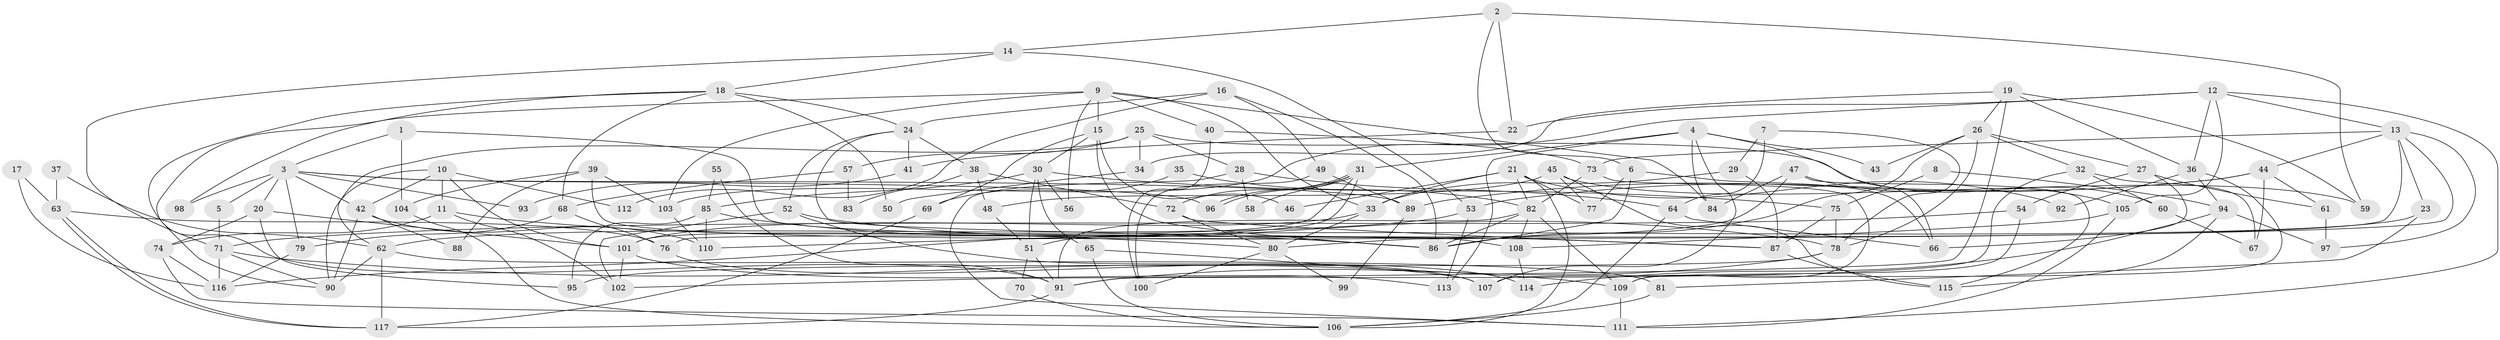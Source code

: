 // coarse degree distribution, {10: 0.025, 4: 0.2125, 6: 0.0875, 2: 0.1375, 7: 0.1, 5: 0.125, 9: 0.0625, 8: 0.0375, 3: 0.2, 11: 0.0125}
// Generated by graph-tools (version 1.1) at 2025/52/02/27/25 19:52:07]
// undirected, 117 vertices, 234 edges
graph export_dot {
graph [start="1"]
  node [color=gray90,style=filled];
  1;
  2;
  3;
  4;
  5;
  6;
  7;
  8;
  9;
  10;
  11;
  12;
  13;
  14;
  15;
  16;
  17;
  18;
  19;
  20;
  21;
  22;
  23;
  24;
  25;
  26;
  27;
  28;
  29;
  30;
  31;
  32;
  33;
  34;
  35;
  36;
  37;
  38;
  39;
  40;
  41;
  42;
  43;
  44;
  45;
  46;
  47;
  48;
  49;
  50;
  51;
  52;
  53;
  54;
  55;
  56;
  57;
  58;
  59;
  60;
  61;
  62;
  63;
  64;
  65;
  66;
  67;
  68;
  69;
  70;
  71;
  72;
  73;
  74;
  75;
  76;
  77;
  78;
  79;
  80;
  81;
  82;
  83;
  84;
  85;
  86;
  87;
  88;
  89;
  90;
  91;
  92;
  93;
  94;
  95;
  96;
  97;
  98;
  99;
  100;
  101;
  102;
  103;
  104;
  105;
  106;
  107;
  108;
  109;
  110;
  111;
  112;
  113;
  114;
  115;
  116;
  117;
  1 -- 3;
  1 -- 108;
  1 -- 104;
  2 -- 6;
  2 -- 59;
  2 -- 14;
  2 -- 22;
  3 -- 42;
  3 -- 20;
  3 -- 5;
  3 -- 79;
  3 -- 89;
  3 -- 93;
  3 -- 96;
  3 -- 98;
  4 -- 66;
  4 -- 31;
  4 -- 43;
  4 -- 84;
  4 -- 107;
  4 -- 113;
  5 -- 71;
  6 -- 66;
  6 -- 86;
  6 -- 77;
  7 -- 29;
  7 -- 78;
  7 -- 64;
  8 -- 75;
  8 -- 94;
  9 -- 84;
  9 -- 33;
  9 -- 15;
  9 -- 40;
  9 -- 56;
  9 -- 90;
  9 -- 103;
  10 -- 101;
  10 -- 90;
  10 -- 11;
  10 -- 42;
  10 -- 112;
  11 -- 80;
  11 -- 74;
  11 -- 102;
  12 -- 13;
  12 -- 103;
  12 -- 22;
  12 -- 36;
  12 -- 105;
  12 -- 111;
  13 -- 80;
  13 -- 44;
  13 -- 23;
  13 -- 73;
  13 -- 76;
  13 -- 97;
  14 -- 53;
  14 -- 18;
  14 -- 71;
  15 -- 86;
  15 -- 30;
  15 -- 46;
  15 -- 69;
  16 -- 24;
  16 -- 86;
  16 -- 49;
  16 -- 112;
  17 -- 63;
  17 -- 116;
  18 -- 24;
  18 -- 50;
  18 -- 68;
  18 -- 91;
  18 -- 98;
  19 -- 102;
  19 -- 36;
  19 -- 26;
  19 -- 34;
  19 -- 59;
  20 -- 101;
  20 -- 74;
  20 -- 95;
  21 -- 106;
  21 -- 82;
  21 -- 33;
  21 -- 46;
  21 -- 77;
  21 -- 92;
  22 -- 41;
  23 -- 51;
  23 -- 81;
  24 -- 87;
  24 -- 52;
  24 -- 38;
  24 -- 41;
  25 -- 28;
  25 -- 62;
  25 -- 34;
  25 -- 57;
  25 -- 60;
  26 -- 27;
  26 -- 32;
  26 -- 43;
  26 -- 78;
  26 -- 86;
  27 -- 61;
  27 -- 54;
  27 -- 66;
  28 -- 64;
  28 -- 111;
  28 -- 58;
  29 -- 33;
  29 -- 87;
  30 -- 51;
  30 -- 56;
  30 -- 65;
  30 -- 75;
  30 -- 85;
  31 -- 96;
  31 -- 96;
  31 -- 116;
  31 -- 58;
  31 -- 72;
  31 -- 101;
  32 -- 91;
  32 -- 60;
  32 -- 67;
  33 -- 101;
  33 -- 80;
  34 -- 50;
  35 -- 82;
  35 -- 69;
  36 -- 107;
  36 -- 92;
  36 -- 94;
  37 -- 63;
  37 -- 62;
  38 -- 72;
  38 -- 48;
  38 -- 83;
  39 -- 86;
  39 -- 103;
  39 -- 88;
  39 -- 104;
  40 -- 73;
  40 -- 100;
  41 -- 93;
  42 -- 90;
  42 -- 88;
  42 -- 110;
  44 -- 89;
  44 -- 67;
  44 -- 53;
  44 -- 61;
  45 -- 77;
  45 -- 115;
  45 -- 48;
  45 -- 59;
  47 -- 110;
  47 -- 105;
  47 -- 84;
  47 -- 115;
  48 -- 51;
  49 -- 100;
  49 -- 89;
  51 -- 91;
  51 -- 70;
  52 -- 78;
  52 -- 102;
  52 -- 114;
  53 -- 62;
  53 -- 113;
  54 -- 71;
  54 -- 109;
  55 -- 91;
  55 -- 85;
  57 -- 68;
  57 -- 83;
  60 -- 67;
  61 -- 97;
  62 -- 117;
  62 -- 90;
  62 -- 81;
  63 -- 76;
  63 -- 117;
  63 -- 117;
  64 -- 106;
  64 -- 66;
  65 -- 106;
  65 -- 107;
  68 -- 76;
  68 -- 79;
  69 -- 117;
  70 -- 106;
  71 -- 116;
  71 -- 90;
  71 -- 109;
  72 -- 87;
  72 -- 80;
  73 -- 109;
  73 -- 82;
  74 -- 111;
  74 -- 116;
  75 -- 78;
  75 -- 87;
  76 -- 107;
  78 -- 91;
  78 -- 95;
  79 -- 116;
  80 -- 99;
  80 -- 100;
  81 -- 106;
  82 -- 86;
  82 -- 91;
  82 -- 108;
  82 -- 109;
  85 -- 95;
  85 -- 86;
  85 -- 110;
  87 -- 115;
  89 -- 99;
  91 -- 117;
  94 -- 114;
  94 -- 97;
  94 -- 115;
  101 -- 113;
  101 -- 102;
  103 -- 110;
  104 -- 106;
  105 -- 111;
  105 -- 108;
  108 -- 114;
  109 -- 111;
}

